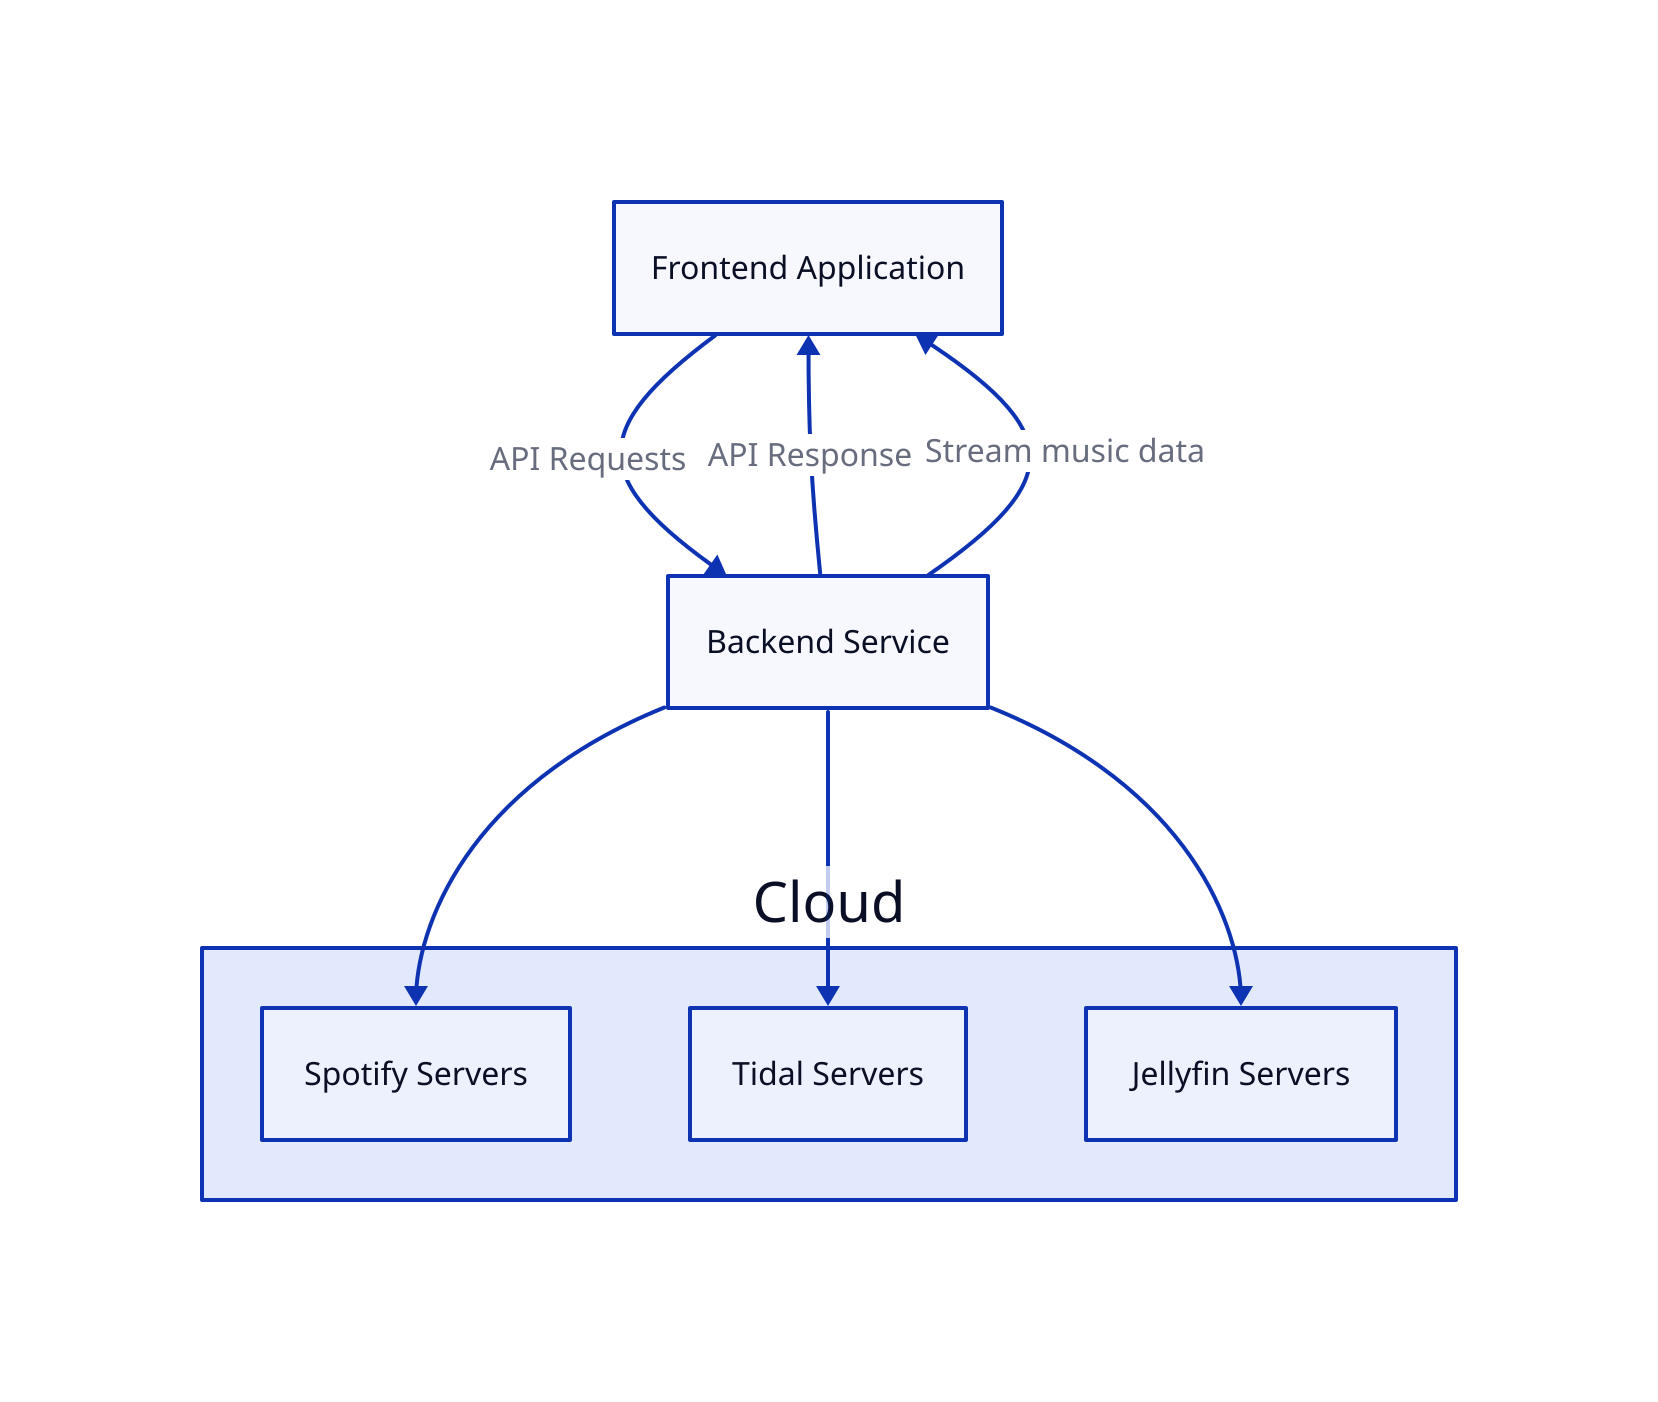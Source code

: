 Frontend Application
Backend Service

Cloud: {
  Spotify Servers
  Tidal Servers
  Jellyfin Servers
}

Frontend Application -> Backend Service: API Requests
Backend Service -> Frontend Application: API Response
Backend Service -> Frontend Application: Stream music data

Backend Service -> Cloud.Spotify Servers
Backend Service -> Cloud.Tidal Servers
Backend Service -> Cloud.Jellyfin Servers
